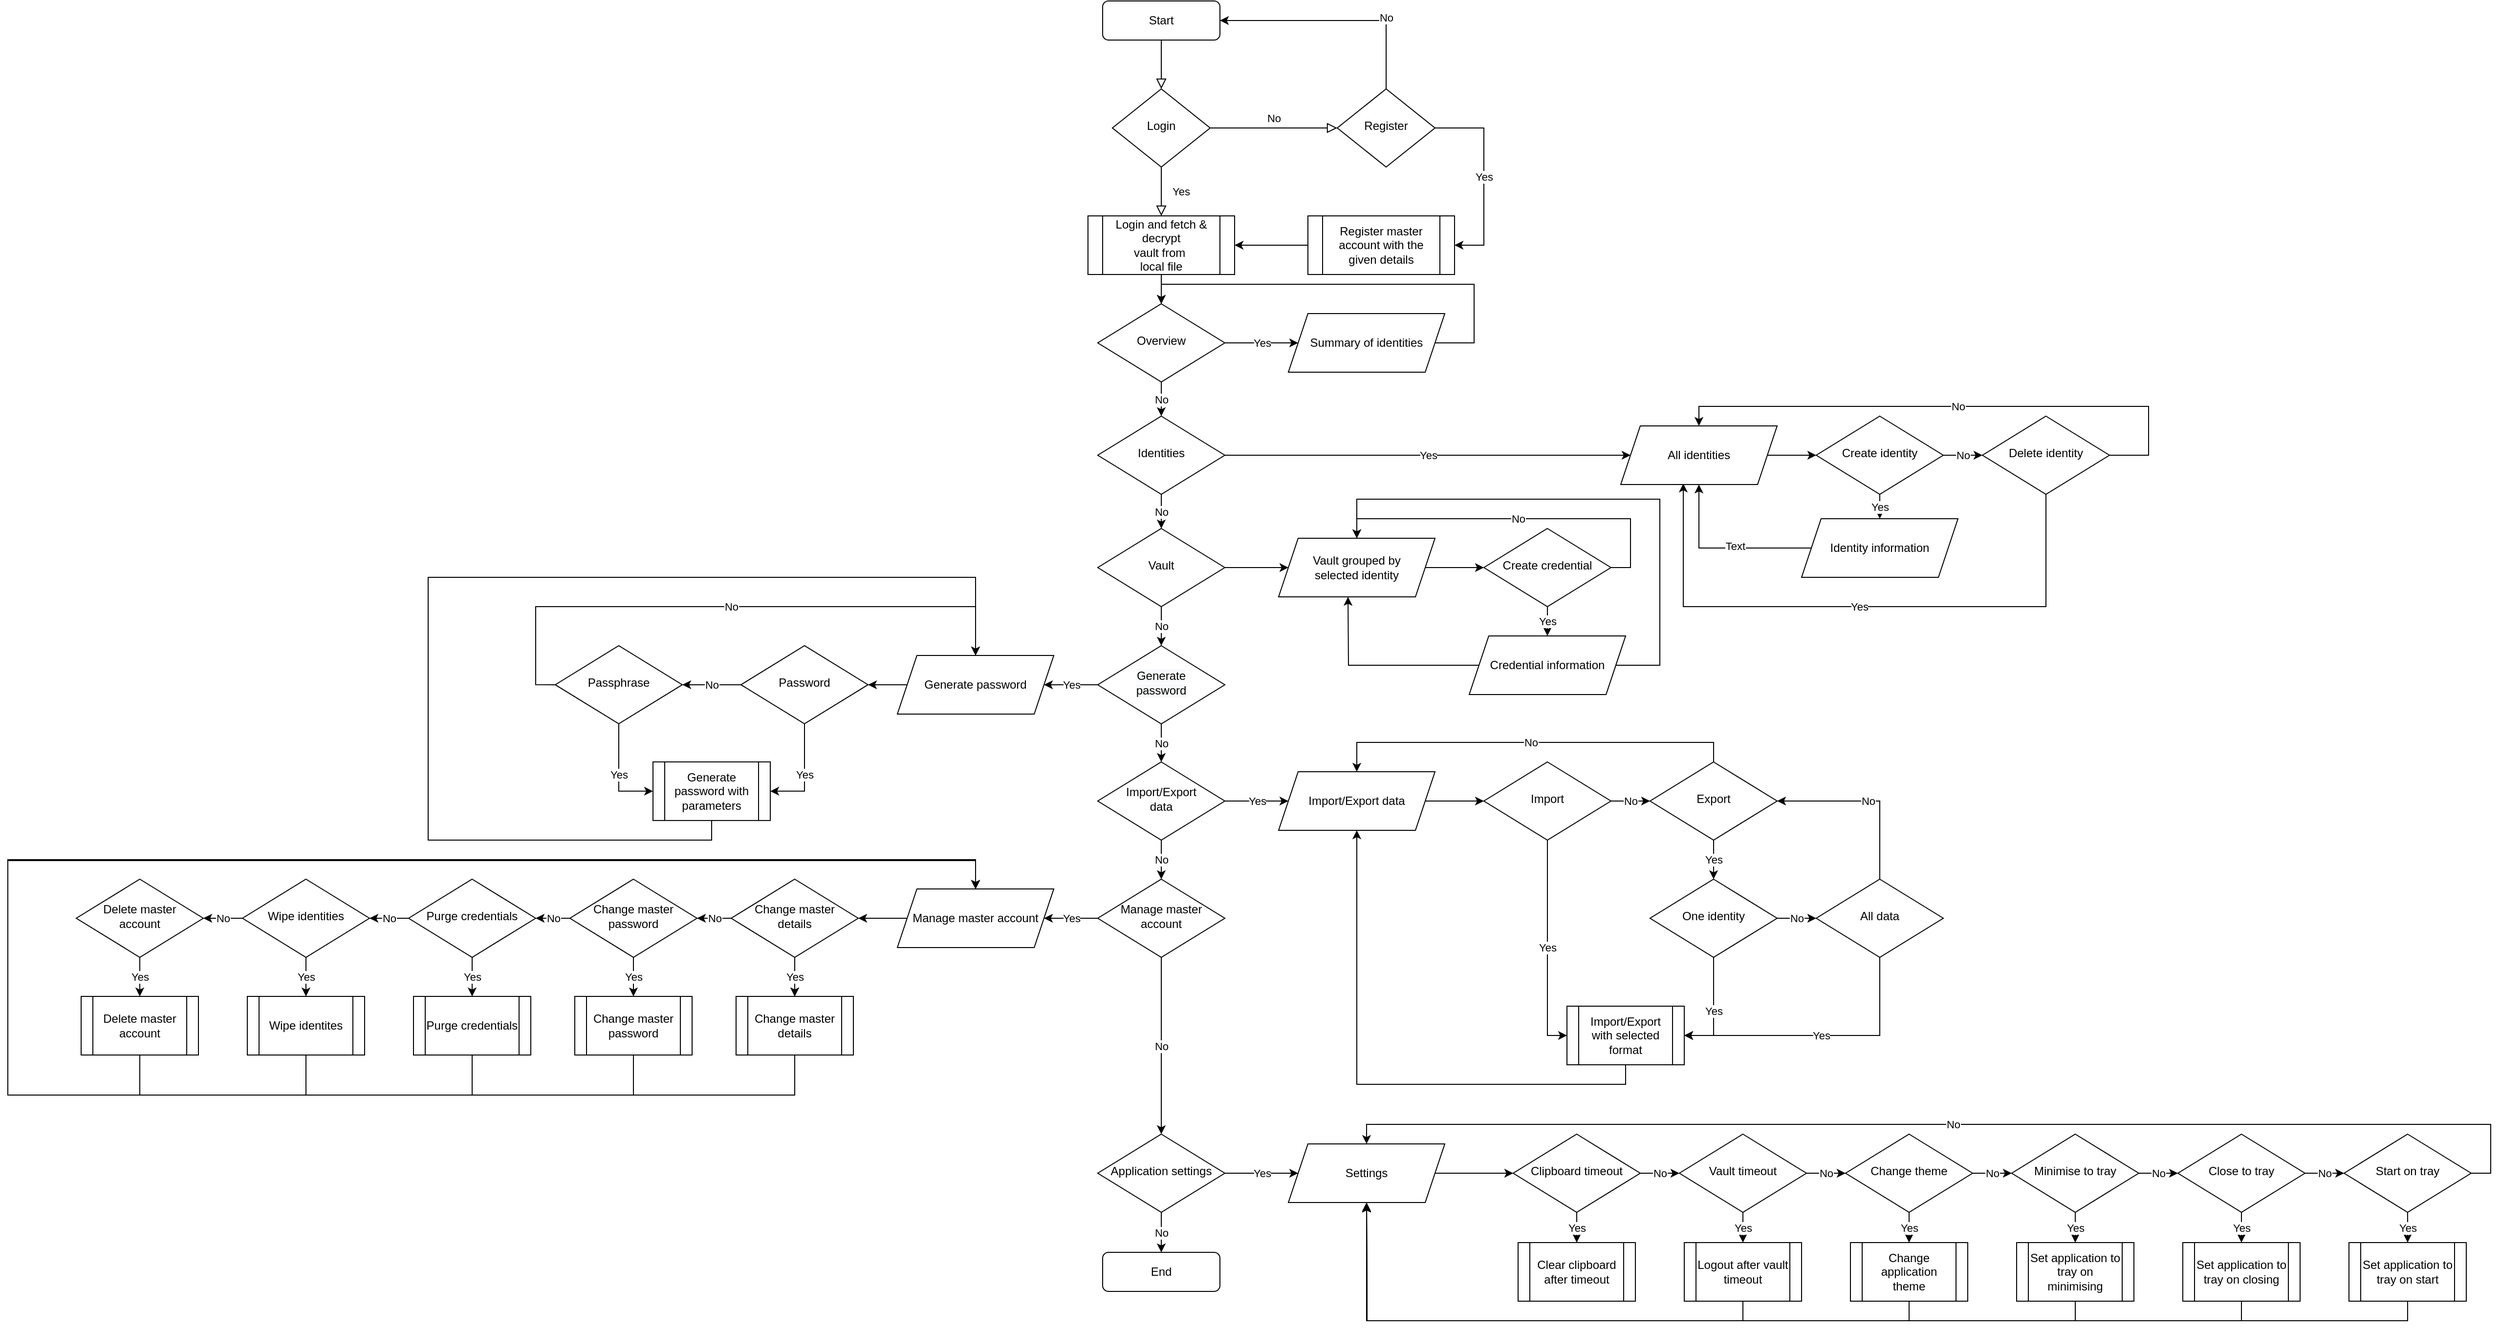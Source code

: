 <mxfile version="13.9.9" type="device"><diagram id="C5RBs43oDa-KdzZeNtuy" name="Page-1"><mxGraphModel dx="3076" dy="822" grid="1" gridSize="10" guides="1" tooltips="1" connect="1" arrows="1" fold="1" page="1" pageScale="1" pageWidth="827" pageHeight="1169" math="0" shadow="0"><root><mxCell id="WIyWlLk6GJQsqaUBKTNV-0"/><mxCell id="WIyWlLk6GJQsqaUBKTNV-1" parent="WIyWlLk6GJQsqaUBKTNV-0"/><mxCell id="WIyWlLk6GJQsqaUBKTNV-2" value="" style="rounded=0;html=1;jettySize=auto;orthogonalLoop=1;fontSize=11;endArrow=block;endFill=0;endSize=8;strokeWidth=1;shadow=0;labelBackgroundColor=none;edgeStyle=orthogonalEdgeStyle;" parent="WIyWlLk6GJQsqaUBKTNV-1" source="WIyWlLk6GJQsqaUBKTNV-3" target="WIyWlLk6GJQsqaUBKTNV-6" edge="1"><mxGeometry relative="1" as="geometry"/></mxCell><mxCell id="WIyWlLk6GJQsqaUBKTNV-3" value="Start" style="rounded=1;whiteSpace=wrap;html=1;fontSize=12;glass=0;strokeWidth=1;shadow=0;" parent="WIyWlLk6GJQsqaUBKTNV-1" vertex="1"><mxGeometry x="160" y="80" width="120" height="40" as="geometry"/></mxCell><mxCell id="WIyWlLk6GJQsqaUBKTNV-4" value="Yes" style="rounded=0;html=1;jettySize=auto;orthogonalLoop=1;fontSize=11;endArrow=block;endFill=0;endSize=8;strokeWidth=1;shadow=0;labelBackgroundColor=none;edgeStyle=orthogonalEdgeStyle;entryX=0.5;entryY=0;entryDx=0;entryDy=0;" parent="WIyWlLk6GJQsqaUBKTNV-1" source="WIyWlLk6GJQsqaUBKTNV-6" target="jID8RLMwhbI_g97eRnCj-4" edge="1"><mxGeometry y="20" relative="1" as="geometry"><mxPoint as="offset"/><mxPoint x="220" y="290" as="targetPoint"/></mxGeometry></mxCell><mxCell id="WIyWlLk6GJQsqaUBKTNV-5" value="No" style="edgeStyle=orthogonalEdgeStyle;rounded=0;html=1;jettySize=auto;orthogonalLoop=1;fontSize=11;endArrow=block;endFill=0;endSize=8;strokeWidth=1;shadow=0;labelBackgroundColor=none;entryX=0;entryY=0.5;entryDx=0;entryDy=0;" parent="WIyWlLk6GJQsqaUBKTNV-1" source="WIyWlLk6GJQsqaUBKTNV-6" target="jID8RLMwhbI_g97eRnCj-1" edge="1"><mxGeometry y="10" relative="1" as="geometry"><mxPoint as="offset"/><mxPoint x="320" y="210" as="targetPoint"/></mxGeometry></mxCell><mxCell id="WIyWlLk6GJQsqaUBKTNV-6" value="Login" style="rhombus;whiteSpace=wrap;html=1;shadow=0;fontFamily=Helvetica;fontSize=12;align=center;strokeWidth=1;spacing=6;spacingTop=-4;" parent="WIyWlLk6GJQsqaUBKTNV-1" vertex="1"><mxGeometry x="170" y="170" width="100" height="80" as="geometry"/></mxCell><mxCell id="jID8RLMwhbI_g97eRnCj-2" style="edgeStyle=orthogonalEdgeStyle;rounded=0;orthogonalLoop=1;jettySize=auto;html=1;entryX=1;entryY=0.5;entryDx=0;entryDy=0;" parent="WIyWlLk6GJQsqaUBKTNV-1" source="jID8RLMwhbI_g97eRnCj-1" target="WIyWlLk6GJQsqaUBKTNV-3" edge="1"><mxGeometry relative="1" as="geometry"><Array as="points"><mxPoint x="450" y="100"/></Array></mxGeometry></mxCell><mxCell id="jID8RLMwhbI_g97eRnCj-3" value="No" style="edgeLabel;html=1;align=center;verticalAlign=middle;resizable=0;points=[];" parent="jID8RLMwhbI_g97eRnCj-2" vertex="1" connectable="0"><mxGeometry x="-0.412" y="-3" relative="1" as="geometry"><mxPoint as="offset"/></mxGeometry></mxCell><mxCell id="jID8RLMwhbI_g97eRnCj-18" value="Yes" style="edgeStyle=orthogonalEdgeStyle;rounded=0;orthogonalLoop=1;jettySize=auto;html=1;exitX=1;exitY=0.5;exitDx=0;exitDy=0;entryX=1;entryY=0.5;entryDx=0;entryDy=0;" parent="WIyWlLk6GJQsqaUBKTNV-1" source="jID8RLMwhbI_g97eRnCj-1" target="FcKIbA3TJ2Ya_cYnZ1Hc-0" edge="1"><mxGeometry relative="1" as="geometry"><Array as="points"><mxPoint x="550" y="210"/><mxPoint x="550" y="330"/></Array><mxPoint as="offset"/></mxGeometry></mxCell><mxCell id="jID8RLMwhbI_g97eRnCj-1" value="Register" style="rhombus;whiteSpace=wrap;html=1;shadow=0;fontFamily=Helvetica;fontSize=12;align=center;strokeWidth=1;spacing=6;spacingTop=-4;" parent="WIyWlLk6GJQsqaUBKTNV-1" vertex="1"><mxGeometry x="400" y="170" width="100" height="80" as="geometry"/></mxCell><mxCell id="jID8RLMwhbI_g97eRnCj-20" style="edgeStyle=orthogonalEdgeStyle;rounded=0;orthogonalLoop=1;jettySize=auto;html=1;exitX=0.5;exitY=1;exitDx=0;exitDy=0;entryX=0.5;entryY=0;entryDx=0;entryDy=0;" parent="WIyWlLk6GJQsqaUBKTNV-1" source="jID8RLMwhbI_g97eRnCj-4" target="jID8RLMwhbI_g97eRnCj-5" edge="1"><mxGeometry relative="1" as="geometry"/></mxCell><mxCell id="jID8RLMwhbI_g97eRnCj-4" value="Login and fetch &amp;amp; decrypt &lt;br&gt;vault from&amp;nbsp;&lt;br&gt;local file" style="shape=process;whiteSpace=wrap;html=1;backgroundOutline=1;" parent="WIyWlLk6GJQsqaUBKTNV-1" vertex="1"><mxGeometry x="145" y="300" width="150" height="60" as="geometry"/></mxCell><mxCell id="jID8RLMwhbI_g97eRnCj-21" value="No" style="edgeStyle=orthogonalEdgeStyle;rounded=0;orthogonalLoop=1;jettySize=auto;html=1;exitX=0.5;exitY=1;exitDx=0;exitDy=0;entryX=0.5;entryY=0;entryDx=0;entryDy=0;" parent="WIyWlLk6GJQsqaUBKTNV-1" source="jID8RLMwhbI_g97eRnCj-5" target="jID8RLMwhbI_g97eRnCj-12" edge="1"><mxGeometry relative="1" as="geometry"/></mxCell><mxCell id="jID8RLMwhbI_g97eRnCj-29" value="Yes" style="edgeStyle=orthogonalEdgeStyle;rounded=0;orthogonalLoop=1;jettySize=auto;html=1;exitX=1;exitY=0.5;exitDx=0;exitDy=0;entryX=0;entryY=0.5;entryDx=0;entryDy=0;" parent="WIyWlLk6GJQsqaUBKTNV-1" source="jID8RLMwhbI_g97eRnCj-5" target="jID8RLMwhbI_g97eRnCj-27" edge="1"><mxGeometry relative="1" as="geometry"/></mxCell><mxCell id="jID8RLMwhbI_g97eRnCj-5" value="Overview" style="rhombus;whiteSpace=wrap;html=1;shadow=0;fontFamily=Helvetica;fontSize=12;align=center;strokeWidth=1;spacing=6;spacingTop=-4;" parent="WIyWlLk6GJQsqaUBKTNV-1" vertex="1"><mxGeometry x="155" y="390" width="130" height="80" as="geometry"/></mxCell><mxCell id="jID8RLMwhbI_g97eRnCj-22" value="No" style="edgeStyle=orthogonalEdgeStyle;rounded=0;orthogonalLoop=1;jettySize=auto;html=1;exitX=0.5;exitY=1;exitDx=0;exitDy=0;" parent="WIyWlLk6GJQsqaUBKTNV-1" source="jID8RLMwhbI_g97eRnCj-12" target="jID8RLMwhbI_g97eRnCj-13" edge="1"><mxGeometry relative="1" as="geometry"/></mxCell><mxCell id="jID8RLMwhbI_g97eRnCj-33" value="Yes" style="edgeStyle=orthogonalEdgeStyle;rounded=0;orthogonalLoop=1;jettySize=auto;html=1;exitX=1;exitY=0.5;exitDx=0;exitDy=0;entryX=0;entryY=0.5;entryDx=0;entryDy=0;" parent="WIyWlLk6GJQsqaUBKTNV-1" source="jID8RLMwhbI_g97eRnCj-12" target="jID8RLMwhbI_g97eRnCj-32" edge="1"><mxGeometry relative="1" as="geometry"/></mxCell><mxCell id="jID8RLMwhbI_g97eRnCj-12" value="Identities" style="rhombus;whiteSpace=wrap;html=1;shadow=0;fontFamily=Helvetica;fontSize=12;align=center;strokeWidth=1;spacing=6;spacingTop=-4;" parent="WIyWlLk6GJQsqaUBKTNV-1" vertex="1"><mxGeometry x="155" y="505" width="130" height="80" as="geometry"/></mxCell><mxCell id="jID8RLMwhbI_g97eRnCj-23" value="No" style="edgeStyle=orthogonalEdgeStyle;rounded=0;orthogonalLoop=1;jettySize=auto;html=1;exitX=0.5;exitY=1;exitDx=0;exitDy=0;" parent="WIyWlLk6GJQsqaUBKTNV-1" source="jID8RLMwhbI_g97eRnCj-13" target="jID8RLMwhbI_g97eRnCj-14" edge="1"><mxGeometry relative="1" as="geometry"/></mxCell><mxCell id="jID8RLMwhbI_g97eRnCj-40" style="edgeStyle=orthogonalEdgeStyle;rounded=0;orthogonalLoop=1;jettySize=auto;html=1;exitX=1;exitY=0.5;exitDx=0;exitDy=0;entryX=0;entryY=0.5;entryDx=0;entryDy=0;" parent="WIyWlLk6GJQsqaUBKTNV-1" source="jID8RLMwhbI_g97eRnCj-13" target="jID8RLMwhbI_g97eRnCj-39" edge="1"><mxGeometry relative="1" as="geometry"/></mxCell><mxCell id="jID8RLMwhbI_g97eRnCj-13" value="Vault&lt;span style=&quot;color: rgba(0 , 0 , 0 , 0) ; font-family: monospace ; font-size: 0px&quot;&gt;%3CmxGraphModel%3E%3Croot%3E%3CmxCell%20id%3D%220%22%2F%3E%3CmxCell%20id%3D%221%22%20parent%3D%220%22%2F%3E%3CmxCell%20id%3D%222%22%20value%3D%22Identities%22%20style%3D%22rhombus%3BwhiteSpace%3Dwrap%3Bhtml%3D1%3Bshadow%3D0%3BfontFamily%3DHelvetica%3BfontSize%3D12%3Balign%3Dcenter%3BstrokeWidth%3D1%3Bspacing%3D6%3BspacingTop%3D-4%3B%22%20vertex%3D%221%22%20parent%3D%221%22%3E%3CmxGeometry%20x%3D%22170%22%20y%3D%22505%22%20width%3D%22100%22%20height%3D%2280%22%20as%3D%22geometry%22%2F%3E%3C%2FmxCell%3E%3C%2Froot%3E%3C%2FmxGraphModel%3E&lt;/span&gt;" style="rhombus;whiteSpace=wrap;html=1;shadow=0;fontFamily=Helvetica;fontSize=12;align=center;strokeWidth=1;spacing=6;spacingTop=-4;" parent="WIyWlLk6GJQsqaUBKTNV-1" vertex="1"><mxGeometry x="155" y="620" width="130" height="80" as="geometry"/></mxCell><mxCell id="jID8RLMwhbI_g97eRnCj-24" value="No" style="edgeStyle=orthogonalEdgeStyle;rounded=0;orthogonalLoop=1;jettySize=auto;html=1;exitX=0.5;exitY=1;exitDx=0;exitDy=0;" parent="WIyWlLk6GJQsqaUBKTNV-1" source="jID8RLMwhbI_g97eRnCj-14" target="jID8RLMwhbI_g97eRnCj-15" edge="1"><mxGeometry relative="1" as="geometry"/></mxCell><mxCell id="jID8RLMwhbI_g97eRnCj-81" value="Yes" style="edgeStyle=orthogonalEdgeStyle;rounded=0;orthogonalLoop=1;jettySize=auto;html=1;exitX=0;exitY=0.5;exitDx=0;exitDy=0;entryX=1;entryY=0.5;entryDx=0;entryDy=0;" parent="WIyWlLk6GJQsqaUBKTNV-1" source="jID8RLMwhbI_g97eRnCj-14" target="jID8RLMwhbI_g97eRnCj-176" edge="1"><mxGeometry relative="1" as="geometry"><Array as="points"><mxPoint x="155" y="780"/><mxPoint x="155" y="780"/></Array></mxGeometry></mxCell><mxCell id="jID8RLMwhbI_g97eRnCj-14" value="&#10;&#10;&lt;span style=&quot;color: rgb(0, 0, 0); font-family: helvetica; font-size: 12px; font-style: normal; font-weight: 400; letter-spacing: normal; text-align: center; text-indent: 0px; text-transform: none; word-spacing: 0px; background-color: rgb(248, 249, 250); display: inline; float: none;&quot;&gt;Generate&lt;/span&gt;&lt;br style=&quot;color: rgb(0, 0, 0); font-family: helvetica; font-size: 12px; font-style: normal; font-weight: 400; letter-spacing: normal; text-align: center; text-indent: 0px; text-transform: none; word-spacing: 0px; background-color: rgb(248, 249, 250);&quot;&gt;&lt;span style=&quot;color: rgb(0, 0, 0); font-family: helvetica; font-size: 12px; font-style: normal; font-weight: 400; letter-spacing: normal; text-align: center; text-indent: 0px; text-transform: none; word-spacing: 0px; background-color: rgb(248, 249, 250); display: inline; float: none;&quot;&gt;password&lt;/span&gt;&#10;&#10;" style="rhombus;whiteSpace=wrap;html=1;shadow=0;fontFamily=Helvetica;fontSize=12;align=center;strokeWidth=1;spacing=6;spacingTop=-4;" parent="WIyWlLk6GJQsqaUBKTNV-1" vertex="1"><mxGeometry x="155" y="740" width="130" height="80" as="geometry"/></mxCell><mxCell id="jID8RLMwhbI_g97eRnCj-25" value="No" style="edgeStyle=orthogonalEdgeStyle;rounded=0;orthogonalLoop=1;jettySize=auto;html=1;exitX=0.5;exitY=1;exitDx=0;exitDy=0;entryX=0.5;entryY=0;entryDx=0;entryDy=0;" parent="WIyWlLk6GJQsqaUBKTNV-1" source="jID8RLMwhbI_g97eRnCj-15" target="jID8RLMwhbI_g97eRnCj-16" edge="1"><mxGeometry relative="1" as="geometry"/></mxCell><mxCell id="jID8RLMwhbI_g97eRnCj-179" value="Yes" style="edgeStyle=orthogonalEdgeStyle;rounded=0;orthogonalLoop=1;jettySize=auto;html=1;exitX=1;exitY=0.5;exitDx=0;exitDy=0;entryX=0;entryY=0.5;entryDx=0;entryDy=0;" parent="WIyWlLk6GJQsqaUBKTNV-1" source="jID8RLMwhbI_g97eRnCj-15" target="jID8RLMwhbI_g97eRnCj-178" edge="1"><mxGeometry relative="1" as="geometry"/></mxCell><mxCell id="jID8RLMwhbI_g97eRnCj-15" value="Import/Export&lt;br&gt;data" style="rhombus;whiteSpace=wrap;html=1;shadow=0;fontFamily=Helvetica;fontSize=12;align=center;strokeWidth=1;spacing=6;spacingTop=-4;" parent="WIyWlLk6GJQsqaUBKTNV-1" vertex="1"><mxGeometry x="155" y="859" width="130" height="80" as="geometry"/></mxCell><mxCell id="jID8RLMwhbI_g97eRnCj-26" value="No" style="edgeStyle=orthogonalEdgeStyle;rounded=0;orthogonalLoop=1;jettySize=auto;html=1;exitX=0.5;exitY=1;exitDx=0;exitDy=0;entryX=0.5;entryY=0;entryDx=0;entryDy=0;" parent="WIyWlLk6GJQsqaUBKTNV-1" source="jID8RLMwhbI_g97eRnCj-16" target="jID8RLMwhbI_g97eRnCj-17" edge="1"><mxGeometry relative="1" as="geometry"/></mxCell><mxCell id="jID8RLMwhbI_g97eRnCj-91" value="Yes" style="edgeStyle=orthogonalEdgeStyle;rounded=0;orthogonalLoop=1;jettySize=auto;html=1;exitX=0;exitY=0.5;exitDx=0;exitDy=0;entryX=1;entryY=0.5;entryDx=0;entryDy=0;" parent="WIyWlLk6GJQsqaUBKTNV-1" source="jID8RLMwhbI_g97eRnCj-16" target="jID8RLMwhbI_g97eRnCj-182" edge="1"><mxGeometry relative="1" as="geometry"/></mxCell><mxCell id="jID8RLMwhbI_g97eRnCj-16" value="Manage master account" style="rhombus;whiteSpace=wrap;html=1;shadow=0;fontFamily=Helvetica;fontSize=12;align=center;strokeWidth=1;spacing=6;spacingTop=-4;" parent="WIyWlLk6GJQsqaUBKTNV-1" vertex="1"><mxGeometry x="155" y="979" width="130" height="80" as="geometry"/></mxCell><mxCell id="jID8RLMwhbI_g97eRnCj-50" value="No" style="edgeStyle=orthogonalEdgeStyle;rounded=0;orthogonalLoop=1;jettySize=auto;html=1;exitX=0.5;exitY=1;exitDx=0;exitDy=0;entryX=0.5;entryY=0;entryDx=0;entryDy=0;" parent="WIyWlLk6GJQsqaUBKTNV-1" source="jID8RLMwhbI_g97eRnCj-17" target="jID8RLMwhbI_g97eRnCj-49" edge="1"><mxGeometry relative="1" as="geometry"/></mxCell><mxCell id="jID8RLMwhbI_g97eRnCj-167" value="Yes" style="edgeStyle=orthogonalEdgeStyle;rounded=0;orthogonalLoop=1;jettySize=auto;html=1;exitX=1;exitY=0.5;exitDx=0;exitDy=0;entryX=0;entryY=0.5;entryDx=0;entryDy=0;" parent="WIyWlLk6GJQsqaUBKTNV-1" source="jID8RLMwhbI_g97eRnCj-17" target="jID8RLMwhbI_g97eRnCj-166" edge="1"><mxGeometry relative="1" as="geometry"><mxPoint x="360.0" y="1331" as="targetPoint"/></mxGeometry></mxCell><mxCell id="jID8RLMwhbI_g97eRnCj-17" value="Application settings" style="rhombus;whiteSpace=wrap;html=1;shadow=0;fontFamily=Helvetica;fontSize=12;align=center;strokeWidth=1;spacing=6;spacingTop=-4;" parent="WIyWlLk6GJQsqaUBKTNV-1" vertex="1"><mxGeometry x="155" y="1240" width="130" height="80" as="geometry"/></mxCell><mxCell id="jID8RLMwhbI_g97eRnCj-75" style="edgeStyle=orthogonalEdgeStyle;rounded=0;orthogonalLoop=1;jettySize=auto;html=1;exitX=1;exitY=0.5;exitDx=0;exitDy=0;entryX=0.5;entryY=0;entryDx=0;entryDy=0;" parent="WIyWlLk6GJQsqaUBKTNV-1" source="jID8RLMwhbI_g97eRnCj-27" target="jID8RLMwhbI_g97eRnCj-5" edge="1"><mxGeometry relative="1" as="geometry"><Array as="points"><mxPoint x="540" y="430"/><mxPoint x="540" y="370"/><mxPoint x="220" y="370"/></Array></mxGeometry></mxCell><mxCell id="jID8RLMwhbI_g97eRnCj-27" value="Summary of identities" style="shape=parallelogram;perimeter=parallelogramPerimeter;whiteSpace=wrap;html=1;fixedSize=1;" parent="WIyWlLk6GJQsqaUBKTNV-1" vertex="1"><mxGeometry x="350" y="400" width="160" height="60" as="geometry"/></mxCell><mxCell id="jID8RLMwhbI_g97eRnCj-35" value="No" style="edgeStyle=orthogonalEdgeStyle;rounded=0;orthogonalLoop=1;jettySize=auto;html=1;exitX=1;exitY=0.5;exitDx=0;exitDy=0;entryX=0;entryY=0.5;entryDx=0;entryDy=0;" parent="WIyWlLk6GJQsqaUBKTNV-1" source="jID8RLMwhbI_g97eRnCj-30" target="jID8RLMwhbI_g97eRnCj-31" edge="1"><mxGeometry relative="1" as="geometry"/></mxCell><mxCell id="jID8RLMwhbI_g97eRnCj-38" value="Yes" style="edgeStyle=orthogonalEdgeStyle;rounded=0;orthogonalLoop=1;jettySize=auto;html=1;entryX=0.5;entryY=0;entryDx=0;entryDy=0;exitX=0.5;exitY=1;exitDx=0;exitDy=0;" parent="WIyWlLk6GJQsqaUBKTNV-1" source="jID8RLMwhbI_g97eRnCj-30" target="jID8RLMwhbI_g97eRnCj-45" edge="1"><mxGeometry relative="1" as="geometry"/></mxCell><mxCell id="jID8RLMwhbI_g97eRnCj-30" value="Create identity" style="rhombus;whiteSpace=wrap;html=1;shadow=0;fontFamily=Helvetica;fontSize=12;align=center;strokeWidth=1;spacing=6;spacingTop=-4;" parent="WIyWlLk6GJQsqaUBKTNV-1" vertex="1"><mxGeometry x="890" y="505" width="130" height="80" as="geometry"/></mxCell><mxCell id="jID8RLMwhbI_g97eRnCj-36" value="No" style="edgeStyle=orthogonalEdgeStyle;rounded=0;orthogonalLoop=1;jettySize=auto;html=1;entryX=0.5;entryY=0;entryDx=0;entryDy=0;" parent="WIyWlLk6GJQsqaUBKTNV-1" source="jID8RLMwhbI_g97eRnCj-31" target="jID8RLMwhbI_g97eRnCj-32" edge="1"><mxGeometry relative="1" as="geometry"><Array as="points"><mxPoint x="1230" y="545"/><mxPoint x="1230" y="495"/><mxPoint x="770" y="495"/></Array></mxGeometry></mxCell><mxCell id="jID8RLMwhbI_g97eRnCj-37" value="Yes" style="edgeStyle=orthogonalEdgeStyle;rounded=0;orthogonalLoop=1;jettySize=auto;html=1;exitX=0.5;exitY=1;exitDx=0;exitDy=0;entryX=0.4;entryY=0.983;entryDx=0;entryDy=0;entryPerimeter=0;" parent="WIyWlLk6GJQsqaUBKTNV-1" source="jID8RLMwhbI_g97eRnCj-31" target="jID8RLMwhbI_g97eRnCj-32" edge="1"><mxGeometry relative="1" as="geometry"><Array as="points"><mxPoint x="1125" y="700"/><mxPoint x="754" y="700"/></Array></mxGeometry></mxCell><mxCell id="jID8RLMwhbI_g97eRnCj-31" value="Delete identity" style="rhombus;whiteSpace=wrap;html=1;shadow=0;fontFamily=Helvetica;fontSize=12;align=center;strokeWidth=1;spacing=6;spacingTop=-4;" parent="WIyWlLk6GJQsqaUBKTNV-1" vertex="1"><mxGeometry x="1060" y="505" width="130" height="80" as="geometry"/></mxCell><mxCell id="jID8RLMwhbI_g97eRnCj-34" style="edgeStyle=orthogonalEdgeStyle;rounded=0;orthogonalLoop=1;jettySize=auto;html=1;exitX=1;exitY=0.5;exitDx=0;exitDy=0;entryX=0;entryY=0.5;entryDx=0;entryDy=0;" parent="WIyWlLk6GJQsqaUBKTNV-1" source="jID8RLMwhbI_g97eRnCj-32" target="jID8RLMwhbI_g97eRnCj-30" edge="1"><mxGeometry relative="1" as="geometry"/></mxCell><mxCell id="jID8RLMwhbI_g97eRnCj-32" value="All identities" style="shape=parallelogram;perimeter=parallelogramPerimeter;whiteSpace=wrap;html=1;fixedSize=1;" parent="WIyWlLk6GJQsqaUBKTNV-1" vertex="1"><mxGeometry x="690" y="515" width="160" height="60" as="geometry"/></mxCell><mxCell id="jID8RLMwhbI_g97eRnCj-42" style="edgeStyle=orthogonalEdgeStyle;rounded=0;orthogonalLoop=1;jettySize=auto;html=1;exitX=1;exitY=0.5;exitDx=0;exitDy=0;" parent="WIyWlLk6GJQsqaUBKTNV-1" source="jID8RLMwhbI_g97eRnCj-39" target="jID8RLMwhbI_g97eRnCj-41" edge="1"><mxGeometry relative="1" as="geometry"/></mxCell><mxCell id="jID8RLMwhbI_g97eRnCj-39" value="Vault grouped by &lt;br&gt;selected identity" style="shape=parallelogram;perimeter=parallelogramPerimeter;whiteSpace=wrap;html=1;fixedSize=1;" parent="WIyWlLk6GJQsqaUBKTNV-1" vertex="1"><mxGeometry x="340" y="630" width="160" height="60" as="geometry"/></mxCell><mxCell id="jID8RLMwhbI_g97eRnCj-43" value="No" style="edgeStyle=orthogonalEdgeStyle;rounded=0;orthogonalLoop=1;jettySize=auto;html=1;exitX=1;exitY=0.5;exitDx=0;exitDy=0;entryX=0.5;entryY=0;entryDx=0;entryDy=0;" parent="WIyWlLk6GJQsqaUBKTNV-1" source="jID8RLMwhbI_g97eRnCj-41" target="jID8RLMwhbI_g97eRnCj-39" edge="1"><mxGeometry relative="1" as="geometry"><Array as="points"><mxPoint x="700" y="660"/><mxPoint x="700" y="610"/><mxPoint x="420" y="610"/></Array></mxGeometry></mxCell><mxCell id="jID8RLMwhbI_g97eRnCj-44" value="Yes" style="edgeStyle=orthogonalEdgeStyle;rounded=0;orthogonalLoop=1;jettySize=auto;html=1;exitX=0.5;exitY=1;exitDx=0;exitDy=0;entryX=0.5;entryY=0;entryDx=0;entryDy=0;" parent="WIyWlLk6GJQsqaUBKTNV-1" source="jID8RLMwhbI_g97eRnCj-41" target="jID8RLMwhbI_g97eRnCj-47" edge="1"><mxGeometry relative="1" as="geometry"/></mxCell><mxCell id="jID8RLMwhbI_g97eRnCj-41" value="Create credential" style="rhombus;whiteSpace=wrap;html=1;shadow=0;fontFamily=Helvetica;fontSize=12;align=center;strokeWidth=1;spacing=6;spacingTop=-4;" parent="WIyWlLk6GJQsqaUBKTNV-1" vertex="1"><mxGeometry x="550" y="620" width="130" height="80" as="geometry"/></mxCell><mxCell id="jID8RLMwhbI_g97eRnCj-46" style="edgeStyle=orthogonalEdgeStyle;rounded=0;orthogonalLoop=1;jettySize=auto;html=1;exitX=0;exitY=0.5;exitDx=0;exitDy=0;entryX=0.5;entryY=1;entryDx=0;entryDy=0;" parent="WIyWlLk6GJQsqaUBKTNV-1" source="jID8RLMwhbI_g97eRnCj-45" target="jID8RLMwhbI_g97eRnCj-32" edge="1"><mxGeometry relative="1" as="geometry"/></mxCell><mxCell id="jID8RLMwhbI_g97eRnCj-119" value="Text" style="edgeLabel;html=1;align=center;verticalAlign=middle;resizable=0;points=[];" parent="jID8RLMwhbI_g97eRnCj-46" vertex="1" connectable="0"><mxGeometry x="-0.134" y="-2" relative="1" as="geometry"><mxPoint as="offset"/></mxGeometry></mxCell><mxCell id="jID8RLMwhbI_g97eRnCj-45" value="Identity information" style="shape=parallelogram;perimeter=parallelogramPerimeter;whiteSpace=wrap;html=1;fixedSize=1;" parent="WIyWlLk6GJQsqaUBKTNV-1" vertex="1"><mxGeometry x="875" y="610" width="160" height="60" as="geometry"/></mxCell><mxCell id="jID8RLMwhbI_g97eRnCj-48" style="edgeStyle=orthogonalEdgeStyle;rounded=0;orthogonalLoop=1;jettySize=auto;html=1;exitX=0;exitY=0.5;exitDx=0;exitDy=0;" parent="WIyWlLk6GJQsqaUBKTNV-1" source="jID8RLMwhbI_g97eRnCj-47" edge="1"><mxGeometry relative="1" as="geometry"><mxPoint x="411" y="690" as="targetPoint"/></mxGeometry></mxCell><mxCell id="jID8RLMwhbI_g97eRnCj-77" style="edgeStyle=orthogonalEdgeStyle;rounded=0;orthogonalLoop=1;jettySize=auto;html=1;exitX=1;exitY=0.5;exitDx=0;exitDy=0;entryX=0.5;entryY=0;entryDx=0;entryDy=0;" parent="WIyWlLk6GJQsqaUBKTNV-1" source="jID8RLMwhbI_g97eRnCj-47" target="jID8RLMwhbI_g97eRnCj-39" edge="1"><mxGeometry relative="1" as="geometry"><Array as="points"><mxPoint x="730" y="760"/><mxPoint x="730" y="590"/><mxPoint x="420" y="590"/></Array></mxGeometry></mxCell><mxCell id="jID8RLMwhbI_g97eRnCj-47" value="Credential information" style="shape=parallelogram;perimeter=parallelogramPerimeter;whiteSpace=wrap;html=1;fixedSize=1;" parent="WIyWlLk6GJQsqaUBKTNV-1" vertex="1"><mxGeometry x="535" y="730" width="160" height="60" as="geometry"/></mxCell><mxCell id="jID8RLMwhbI_g97eRnCj-49" value="End" style="rounded=1;whiteSpace=wrap;html=1;fontSize=12;glass=0;strokeWidth=1;shadow=0;" parent="WIyWlLk6GJQsqaUBKTNV-1" vertex="1"><mxGeometry x="160" y="1361" width="120" height="40" as="geometry"/></mxCell><mxCell id="jID8RLMwhbI_g97eRnCj-54" value="No" style="edgeStyle=orthogonalEdgeStyle;rounded=0;orthogonalLoop=1;jettySize=auto;html=1;exitX=1;exitY=0.5;exitDx=0;exitDy=0;entryX=0;entryY=0.5;entryDx=0;entryDy=0;" parent="WIyWlLk6GJQsqaUBKTNV-1" source="jID8RLMwhbI_g97eRnCj-51" target="jID8RLMwhbI_g97eRnCj-52" edge="1"><mxGeometry relative="1" as="geometry"/></mxCell><mxCell id="jID8RLMwhbI_g97eRnCj-55" value="Yes" style="edgeStyle=orthogonalEdgeStyle;rounded=0;orthogonalLoop=1;jettySize=auto;html=1;exitX=0.5;exitY=1;exitDx=0;exitDy=0;entryX=0;entryY=0.5;entryDx=0;entryDy=0;" parent="WIyWlLk6GJQsqaUBKTNV-1" source="jID8RLMwhbI_g97eRnCj-51" target="jID8RLMwhbI_g97eRnCj-71" edge="1"><mxGeometry relative="1" as="geometry"><mxPoint x="635" y="1150" as="targetPoint"/></mxGeometry></mxCell><mxCell id="jID8RLMwhbI_g97eRnCj-51" value="Import" style="rhombus;whiteSpace=wrap;html=1;shadow=0;fontFamily=Helvetica;fontSize=12;align=center;strokeWidth=1;spacing=6;spacingTop=-4;" parent="WIyWlLk6GJQsqaUBKTNV-1" vertex="1"><mxGeometry x="550" y="859" width="130" height="80" as="geometry"/></mxCell><mxCell id="jID8RLMwhbI_g97eRnCj-56" value="No" style="edgeStyle=orthogonalEdgeStyle;rounded=0;orthogonalLoop=1;jettySize=auto;html=1;exitX=0.5;exitY=0;exitDx=0;exitDy=0;entryX=0.5;entryY=0;entryDx=0;entryDy=0;" parent="WIyWlLk6GJQsqaUBKTNV-1" source="jID8RLMwhbI_g97eRnCj-52" target="jID8RLMwhbI_g97eRnCj-178" edge="1"><mxGeometry relative="1" as="geometry"/></mxCell><mxCell id="jID8RLMwhbI_g97eRnCj-65" value="Yes" style="edgeStyle=orthogonalEdgeStyle;rounded=0;orthogonalLoop=1;jettySize=auto;html=1;exitX=0.5;exitY=1;exitDx=0;exitDy=0;entryX=0.5;entryY=0;entryDx=0;entryDy=0;" parent="WIyWlLk6GJQsqaUBKTNV-1" source="jID8RLMwhbI_g97eRnCj-52" target="jID8RLMwhbI_g97eRnCj-63" edge="1"><mxGeometry relative="1" as="geometry"/></mxCell><mxCell id="jID8RLMwhbI_g97eRnCj-52" value="Export" style="rhombus;whiteSpace=wrap;html=1;shadow=0;fontFamily=Helvetica;fontSize=12;align=center;strokeWidth=1;spacing=6;spacingTop=-4;" parent="WIyWlLk6GJQsqaUBKTNV-1" vertex="1"><mxGeometry x="720" y="859" width="130" height="80" as="geometry"/></mxCell><mxCell id="jID8RLMwhbI_g97eRnCj-66" value="Yes" style="edgeStyle=orthogonalEdgeStyle;rounded=0;orthogonalLoop=1;jettySize=auto;html=1;exitX=0.5;exitY=1;exitDx=0;exitDy=0;entryX=1;entryY=0.5;entryDx=0;entryDy=0;" parent="WIyWlLk6GJQsqaUBKTNV-1" source="jID8RLMwhbI_g97eRnCj-63" target="jID8RLMwhbI_g97eRnCj-71" edge="1"><mxGeometry relative="1" as="geometry"/></mxCell><mxCell id="jID8RLMwhbI_g97eRnCj-68" value="No" style="edgeStyle=orthogonalEdgeStyle;rounded=0;orthogonalLoop=1;jettySize=auto;html=1;" parent="WIyWlLk6GJQsqaUBKTNV-1" source="jID8RLMwhbI_g97eRnCj-63" target="jID8RLMwhbI_g97eRnCj-67" edge="1"><mxGeometry relative="1" as="geometry"/></mxCell><mxCell id="jID8RLMwhbI_g97eRnCj-63" value="One identity" style="rhombus;whiteSpace=wrap;html=1;shadow=0;fontFamily=Helvetica;fontSize=12;align=center;strokeWidth=1;spacing=6;spacingTop=-4;" parent="WIyWlLk6GJQsqaUBKTNV-1" vertex="1"><mxGeometry x="720" y="979" width="130" height="80" as="geometry"/></mxCell><mxCell id="jID8RLMwhbI_g97eRnCj-69" value="Yes" style="edgeStyle=orthogonalEdgeStyle;rounded=0;orthogonalLoop=1;jettySize=auto;html=1;entryX=1;entryY=0.5;entryDx=0;entryDy=0;exitX=0.5;exitY=1;exitDx=0;exitDy=0;" parent="WIyWlLk6GJQsqaUBKTNV-1" source="jID8RLMwhbI_g97eRnCj-67" target="jID8RLMwhbI_g97eRnCj-71" edge="1"><mxGeometry relative="1" as="geometry"/></mxCell><mxCell id="jID8RLMwhbI_g97eRnCj-70" value="No" style="edgeStyle=orthogonalEdgeStyle;rounded=0;orthogonalLoop=1;jettySize=auto;html=1;exitX=0.5;exitY=0;exitDx=0;exitDy=0;entryX=1;entryY=0.5;entryDx=0;entryDy=0;" parent="WIyWlLk6GJQsqaUBKTNV-1" source="jID8RLMwhbI_g97eRnCj-67" target="jID8RLMwhbI_g97eRnCj-52" edge="1"><mxGeometry relative="1" as="geometry"/></mxCell><mxCell id="jID8RLMwhbI_g97eRnCj-67" value="All data" style="rhombus;whiteSpace=wrap;html=1;shadow=0;fontFamily=Helvetica;fontSize=12;align=center;strokeWidth=1;spacing=6;spacingTop=-4;" parent="WIyWlLk6GJQsqaUBKTNV-1" vertex="1"><mxGeometry x="890" y="979" width="130" height="80" as="geometry"/></mxCell><mxCell id="jID8RLMwhbI_g97eRnCj-181" style="edgeStyle=orthogonalEdgeStyle;rounded=0;orthogonalLoop=1;jettySize=auto;html=1;exitX=0.5;exitY=1;exitDx=0;exitDy=0;entryX=0.5;entryY=1;entryDx=0;entryDy=0;" parent="WIyWlLk6GJQsqaUBKTNV-1" source="jID8RLMwhbI_g97eRnCj-71" target="jID8RLMwhbI_g97eRnCj-178" edge="1"><mxGeometry relative="1" as="geometry"/></mxCell><mxCell id="jID8RLMwhbI_g97eRnCj-71" value="Import/Export&lt;br&gt;with selected format" style="shape=process;whiteSpace=wrap;html=1;backgroundOutline=1;" parent="WIyWlLk6GJQsqaUBKTNV-1" vertex="1"><mxGeometry x="635" y="1109" width="120" height="60" as="geometry"/></mxCell><mxCell id="jID8RLMwhbI_g97eRnCj-82" value="No" style="edgeStyle=orthogonalEdgeStyle;rounded=0;orthogonalLoop=1;jettySize=auto;html=1;exitX=0;exitY=0.5;exitDx=0;exitDy=0;" parent="WIyWlLk6GJQsqaUBKTNV-1" source="jID8RLMwhbI_g97eRnCj-79" target="jID8RLMwhbI_g97eRnCj-80" edge="1"><mxGeometry relative="1" as="geometry"/></mxCell><mxCell id="jID8RLMwhbI_g97eRnCj-85" value="Yes" style="edgeStyle=orthogonalEdgeStyle;rounded=0;orthogonalLoop=1;jettySize=auto;html=1;exitX=0.5;exitY=1;exitDx=0;exitDy=0;entryX=1;entryY=0.5;entryDx=0;entryDy=0;" parent="WIyWlLk6GJQsqaUBKTNV-1" source="jID8RLMwhbI_g97eRnCj-79" target="jID8RLMwhbI_g97eRnCj-84" edge="1"><mxGeometry relative="1" as="geometry"/></mxCell><mxCell id="jID8RLMwhbI_g97eRnCj-79" value="Password" style="rhombus;whiteSpace=wrap;html=1;shadow=0;fontFamily=Helvetica;fontSize=12;align=center;strokeWidth=1;spacing=6;spacingTop=-4;" parent="WIyWlLk6GJQsqaUBKTNV-1" vertex="1"><mxGeometry x="-210" y="739.94" width="130" height="80" as="geometry"/></mxCell><mxCell id="jID8RLMwhbI_g97eRnCj-83" value="No" style="edgeStyle=orthogonalEdgeStyle;rounded=0;orthogonalLoop=1;jettySize=auto;html=1;exitX=0;exitY=0.5;exitDx=0;exitDy=0;entryX=0.5;entryY=0;entryDx=0;entryDy=0;" parent="WIyWlLk6GJQsqaUBKTNV-1" source="jID8RLMwhbI_g97eRnCj-80" target="jID8RLMwhbI_g97eRnCj-176" edge="1"><mxGeometry relative="1" as="geometry"><Array as="points"><mxPoint x="-420" y="780"/><mxPoint x="-420" y="700"/><mxPoint x="30" y="700"/></Array></mxGeometry></mxCell><mxCell id="jID8RLMwhbI_g97eRnCj-86" value="Yes" style="edgeStyle=orthogonalEdgeStyle;rounded=0;orthogonalLoop=1;jettySize=auto;html=1;exitX=0.5;exitY=1;exitDx=0;exitDy=0;entryX=0;entryY=0.5;entryDx=0;entryDy=0;" parent="WIyWlLk6GJQsqaUBKTNV-1" source="jID8RLMwhbI_g97eRnCj-80" target="jID8RLMwhbI_g97eRnCj-84" edge="1"><mxGeometry relative="1" as="geometry"/></mxCell><mxCell id="jID8RLMwhbI_g97eRnCj-80" value="Passphrase" style="rhombus;whiteSpace=wrap;html=1;shadow=0;fontFamily=Helvetica;fontSize=12;align=center;strokeWidth=1;spacing=6;spacingTop=-4;" parent="WIyWlLk6GJQsqaUBKTNV-1" vertex="1"><mxGeometry x="-400" y="739.94" width="130" height="80" as="geometry"/></mxCell><mxCell id="jID8RLMwhbI_g97eRnCj-96" style="edgeStyle=orthogonalEdgeStyle;rounded=0;orthogonalLoop=1;jettySize=auto;html=1;exitX=0.5;exitY=1;exitDx=0;exitDy=0;entryX=0.5;entryY=0;entryDx=0;entryDy=0;" parent="WIyWlLk6GJQsqaUBKTNV-1" source="jID8RLMwhbI_g97eRnCj-84" target="jID8RLMwhbI_g97eRnCj-176" edge="1"><mxGeometry relative="1" as="geometry"><Array as="points"><mxPoint x="-240" y="939"/><mxPoint x="-530" y="939"/><mxPoint x="-530" y="670"/><mxPoint x="30" y="670"/></Array></mxGeometry></mxCell><mxCell id="jID8RLMwhbI_g97eRnCj-84" value="Generate password with parameters" style="shape=process;whiteSpace=wrap;html=1;backgroundOutline=1;" parent="WIyWlLk6GJQsqaUBKTNV-1" vertex="1"><mxGeometry x="-300" y="858.94" width="120" height="60" as="geometry"/></mxCell><mxCell id="jID8RLMwhbI_g97eRnCj-90" value="No" style="edgeStyle=orthogonalEdgeStyle;rounded=0;orthogonalLoop=1;jettySize=auto;html=1;exitX=0;exitY=0.5;exitDx=0;exitDy=0;" parent="WIyWlLk6GJQsqaUBKTNV-1" source="jID8RLMwhbI_g97eRnCj-88" target="jID8RLMwhbI_g97eRnCj-89" edge="1"><mxGeometry relative="1" as="geometry"/></mxCell><mxCell id="jID8RLMwhbI_g97eRnCj-95" style="edgeStyle=orthogonalEdgeStyle;rounded=0;orthogonalLoop=1;jettySize=auto;html=1;exitX=0.5;exitY=1;exitDx=0;exitDy=0;entryX=0.5;entryY=0;entryDx=0;entryDy=0;" parent="WIyWlLk6GJQsqaUBKTNV-1" source="jID8RLMwhbI_g97eRnCj-88" target="jID8RLMwhbI_g97eRnCj-92" edge="1"><mxGeometry relative="1" as="geometry"/></mxCell><mxCell id="jID8RLMwhbI_g97eRnCj-101" value="Yes" style="edgeStyle=orthogonalEdgeStyle;rounded=0;orthogonalLoop=1;jettySize=auto;html=1;" parent="WIyWlLk6GJQsqaUBKTNV-1" source="jID8RLMwhbI_g97eRnCj-88" target="jID8RLMwhbI_g97eRnCj-92" edge="1"><mxGeometry relative="1" as="geometry"/></mxCell><mxCell id="jID8RLMwhbI_g97eRnCj-88" value="Change master details" style="rhombus;whiteSpace=wrap;html=1;shadow=0;fontFamily=Helvetica;fontSize=12;align=center;strokeWidth=1;spacing=6;spacingTop=-4;" parent="WIyWlLk6GJQsqaUBKTNV-1" vertex="1"><mxGeometry x="-220" y="979" width="130" height="80" as="geometry"/></mxCell><mxCell id="jID8RLMwhbI_g97eRnCj-94" value="Yes" style="edgeStyle=orthogonalEdgeStyle;rounded=0;orthogonalLoop=1;jettySize=auto;html=1;exitX=0.5;exitY=1;exitDx=0;exitDy=0;entryX=0.5;entryY=0;entryDx=0;entryDy=0;" parent="WIyWlLk6GJQsqaUBKTNV-1" source="jID8RLMwhbI_g97eRnCj-89" target="jID8RLMwhbI_g97eRnCj-93" edge="1"><mxGeometry relative="1" as="geometry"/></mxCell><mxCell id="jID8RLMwhbI_g97eRnCj-108" value="No" style="edgeStyle=orthogonalEdgeStyle;rounded=0;orthogonalLoop=1;jettySize=auto;html=1;exitX=0;exitY=0.5;exitDx=0;exitDy=0;" parent="WIyWlLk6GJQsqaUBKTNV-1" source="jID8RLMwhbI_g97eRnCj-89" target="jID8RLMwhbI_g97eRnCj-102" edge="1"><mxGeometry relative="1" as="geometry"/></mxCell><mxCell id="jID8RLMwhbI_g97eRnCj-89" value="Change master password" style="rhombus;whiteSpace=wrap;html=1;shadow=0;fontFamily=Helvetica;fontSize=12;align=center;strokeWidth=1;spacing=6;spacingTop=-4;" parent="WIyWlLk6GJQsqaUBKTNV-1" vertex="1"><mxGeometry x="-385" y="979" width="130" height="80" as="geometry"/></mxCell><mxCell id="jID8RLMwhbI_g97eRnCj-98" style="edgeStyle=orthogonalEdgeStyle;rounded=0;orthogonalLoop=1;jettySize=auto;html=1;exitX=0.5;exitY=1;exitDx=0;exitDy=0;entryX=0.5;entryY=0;entryDx=0;entryDy=0;" parent="WIyWlLk6GJQsqaUBKTNV-1" source="jID8RLMwhbI_g97eRnCj-92" target="jID8RLMwhbI_g97eRnCj-182" edge="1"><mxGeometry relative="1" as="geometry"><Array as="points"><mxPoint x="-155" y="1200"/><mxPoint x="-960" y="1200"/><mxPoint x="-960" y="960"/><mxPoint x="30" y="960"/></Array></mxGeometry></mxCell><mxCell id="jID8RLMwhbI_g97eRnCj-92" value="Change master details" style="shape=process;whiteSpace=wrap;html=1;backgroundOutline=1;" parent="WIyWlLk6GJQsqaUBKTNV-1" vertex="1"><mxGeometry x="-215" y="1099" width="120" height="60" as="geometry"/></mxCell><mxCell id="jID8RLMwhbI_g97eRnCj-97" style="edgeStyle=orthogonalEdgeStyle;rounded=0;orthogonalLoop=1;jettySize=auto;html=1;exitX=0.5;exitY=1;exitDx=0;exitDy=0;entryX=0.5;entryY=0;entryDx=0;entryDy=0;" parent="WIyWlLk6GJQsqaUBKTNV-1" source="jID8RLMwhbI_g97eRnCj-93" target="jID8RLMwhbI_g97eRnCj-182" edge="1"><mxGeometry relative="1" as="geometry"><Array as="points"><mxPoint x="-320" y="1200"/><mxPoint x="-960" y="1200"/><mxPoint x="-960" y="960"/><mxPoint x="30" y="960"/></Array></mxGeometry></mxCell><mxCell id="jID8RLMwhbI_g97eRnCj-93" value="Change master password" style="shape=process;whiteSpace=wrap;html=1;backgroundOutline=1;" parent="WIyWlLk6GJQsqaUBKTNV-1" vertex="1"><mxGeometry x="-380" y="1099" width="120" height="60" as="geometry"/></mxCell><mxCell id="jID8RLMwhbI_g97eRnCj-109" value="Yes" style="edgeStyle=orthogonalEdgeStyle;rounded=0;orthogonalLoop=1;jettySize=auto;html=1;exitX=0.5;exitY=1;exitDx=0;exitDy=0;entryX=0.5;entryY=0;entryDx=0;entryDy=0;" parent="WIyWlLk6GJQsqaUBKTNV-1" source="jID8RLMwhbI_g97eRnCj-102" target="jID8RLMwhbI_g97eRnCj-103" edge="1"><mxGeometry relative="1" as="geometry"/></mxCell><mxCell id="jID8RLMwhbI_g97eRnCj-110" value="No" style="edgeStyle=orthogonalEdgeStyle;rounded=0;orthogonalLoop=1;jettySize=auto;html=1;exitX=0;exitY=0.5;exitDx=0;exitDy=0;entryX=1;entryY=0.5;entryDx=0;entryDy=0;" parent="WIyWlLk6GJQsqaUBKTNV-1" source="jID8RLMwhbI_g97eRnCj-102" target="jID8RLMwhbI_g97eRnCj-104" edge="1"><mxGeometry relative="1" as="geometry"/></mxCell><mxCell id="jID8RLMwhbI_g97eRnCj-102" value="Purge credentials" style="rhombus;whiteSpace=wrap;html=1;shadow=0;fontFamily=Helvetica;fontSize=12;align=center;strokeWidth=1;spacing=6;spacingTop=-4;" parent="WIyWlLk6GJQsqaUBKTNV-1" vertex="1"><mxGeometry x="-550" y="979" width="130" height="80" as="geometry"/></mxCell><mxCell id="jID8RLMwhbI_g97eRnCj-116" style="edgeStyle=orthogonalEdgeStyle;rounded=0;orthogonalLoop=1;jettySize=auto;html=1;exitX=0.5;exitY=1;exitDx=0;exitDy=0;entryX=0.5;entryY=0;entryDx=0;entryDy=0;" parent="WIyWlLk6GJQsqaUBKTNV-1" source="jID8RLMwhbI_g97eRnCj-103" target="jID8RLMwhbI_g97eRnCj-182" edge="1"><mxGeometry relative="1" as="geometry"><Array as="points"><mxPoint x="-485" y="1200"/><mxPoint x="-960" y="1200"/><mxPoint x="-960" y="960"/><mxPoint x="30" y="960"/></Array></mxGeometry></mxCell><mxCell id="jID8RLMwhbI_g97eRnCj-103" value="Purge credentials" style="shape=process;whiteSpace=wrap;html=1;backgroundOutline=1;" parent="WIyWlLk6GJQsqaUBKTNV-1" vertex="1"><mxGeometry x="-545" y="1099" width="120" height="60" as="geometry"/></mxCell><mxCell id="jID8RLMwhbI_g97eRnCj-111" value="Yes" style="edgeStyle=orthogonalEdgeStyle;rounded=0;orthogonalLoop=1;jettySize=auto;html=1;exitX=0.5;exitY=1;exitDx=0;exitDy=0;entryX=0.5;entryY=0;entryDx=0;entryDy=0;" parent="WIyWlLk6GJQsqaUBKTNV-1" source="jID8RLMwhbI_g97eRnCj-104" target="jID8RLMwhbI_g97eRnCj-105" edge="1"><mxGeometry relative="1" as="geometry"/></mxCell><mxCell id="jID8RLMwhbI_g97eRnCj-113" value="No" style="edgeStyle=orthogonalEdgeStyle;rounded=0;orthogonalLoop=1;jettySize=auto;html=1;exitX=0;exitY=0.5;exitDx=0;exitDy=0;entryX=1;entryY=0.5;entryDx=0;entryDy=0;" parent="WIyWlLk6GJQsqaUBKTNV-1" source="jID8RLMwhbI_g97eRnCj-104" target="jID8RLMwhbI_g97eRnCj-106" edge="1"><mxGeometry relative="1" as="geometry"/></mxCell><mxCell id="jID8RLMwhbI_g97eRnCj-104" value="Wipe identities" style="rhombus;whiteSpace=wrap;html=1;shadow=0;fontFamily=Helvetica;fontSize=12;align=center;strokeWidth=1;spacing=6;spacingTop=-4;" parent="WIyWlLk6GJQsqaUBKTNV-1" vertex="1"><mxGeometry x="-720" y="979" width="130" height="80" as="geometry"/></mxCell><mxCell id="jID8RLMwhbI_g97eRnCj-117" style="edgeStyle=orthogonalEdgeStyle;rounded=0;orthogonalLoop=1;jettySize=auto;html=1;exitX=0.5;exitY=1;exitDx=0;exitDy=0;entryX=0.5;entryY=0;entryDx=0;entryDy=0;" parent="WIyWlLk6GJQsqaUBKTNV-1" source="jID8RLMwhbI_g97eRnCj-105" target="jID8RLMwhbI_g97eRnCj-182" edge="1"><mxGeometry relative="1" as="geometry"><Array as="points"><mxPoint x="-655" y="1200"/><mxPoint x="-960" y="1200"/><mxPoint x="-960" y="959"/><mxPoint x="30" y="959"/></Array></mxGeometry></mxCell><mxCell id="jID8RLMwhbI_g97eRnCj-105" value="Wipe identites" style="shape=process;whiteSpace=wrap;html=1;backgroundOutline=1;" parent="WIyWlLk6GJQsqaUBKTNV-1" vertex="1"><mxGeometry x="-715" y="1099" width="120" height="60" as="geometry"/></mxCell><mxCell id="jID8RLMwhbI_g97eRnCj-114" value="Yes" style="edgeStyle=orthogonalEdgeStyle;rounded=0;orthogonalLoop=1;jettySize=auto;html=1;exitX=0.5;exitY=1;exitDx=0;exitDy=0;entryX=0.5;entryY=0;entryDx=0;entryDy=0;" parent="WIyWlLk6GJQsqaUBKTNV-1" source="jID8RLMwhbI_g97eRnCj-106" target="jID8RLMwhbI_g97eRnCj-107" edge="1"><mxGeometry relative="1" as="geometry"/></mxCell><mxCell id="jID8RLMwhbI_g97eRnCj-106" value="Delete master account" style="rhombus;whiteSpace=wrap;html=1;shadow=0;fontFamily=Helvetica;fontSize=12;align=center;strokeWidth=1;spacing=6;spacingTop=-4;" parent="WIyWlLk6GJQsqaUBKTNV-1" vertex="1"><mxGeometry x="-890" y="979" width="130" height="80" as="geometry"/></mxCell><mxCell id="jID8RLMwhbI_g97eRnCj-118" style="edgeStyle=orthogonalEdgeStyle;rounded=0;orthogonalLoop=1;jettySize=auto;html=1;exitX=0.5;exitY=1;exitDx=0;exitDy=0;entryX=0.5;entryY=0;entryDx=0;entryDy=0;" parent="WIyWlLk6GJQsqaUBKTNV-1" source="jID8RLMwhbI_g97eRnCj-107" target="jID8RLMwhbI_g97eRnCj-182" edge="1"><mxGeometry relative="1" as="geometry"><Array as="points"><mxPoint x="-825" y="1200"/><mxPoint x="-960" y="1200"/><mxPoint x="-960" y="959"/><mxPoint x="30" y="959"/></Array></mxGeometry></mxCell><mxCell id="jID8RLMwhbI_g97eRnCj-107" value="Delete master account" style="shape=process;whiteSpace=wrap;html=1;backgroundOutline=1;" parent="WIyWlLk6GJQsqaUBKTNV-1" vertex="1"><mxGeometry x="-885" y="1099" width="120" height="60" as="geometry"/></mxCell><mxCell id="jID8RLMwhbI_g97eRnCj-124" value="No" style="edgeStyle=orthogonalEdgeStyle;rounded=0;orthogonalLoop=1;jettySize=auto;html=1;exitX=1;exitY=0.5;exitDx=0;exitDy=0;entryX=0;entryY=0.5;entryDx=0;entryDy=0;" parent="WIyWlLk6GJQsqaUBKTNV-1" source="jID8RLMwhbI_g97eRnCj-120" target="jID8RLMwhbI_g97eRnCj-121" edge="1"><mxGeometry relative="1" as="geometry"/></mxCell><mxCell id="jID8RLMwhbI_g97eRnCj-130" value="Yes" style="edgeStyle=orthogonalEdgeStyle;rounded=0;orthogonalLoop=1;jettySize=auto;html=1;exitX=0.5;exitY=1;exitDx=0;exitDy=0;entryX=0.5;entryY=0;entryDx=0;entryDy=0;" parent="WIyWlLk6GJQsqaUBKTNV-1" source="jID8RLMwhbI_g97eRnCj-120" target="jID8RLMwhbI_g97eRnCj-126" edge="1"><mxGeometry relative="1" as="geometry"/></mxCell><mxCell id="jID8RLMwhbI_g97eRnCj-120" value="Clipboard timeout" style="rhombus;whiteSpace=wrap;html=1;shadow=0;fontFamily=Helvetica;fontSize=12;align=center;strokeWidth=1;spacing=6;spacingTop=-4;" parent="WIyWlLk6GJQsqaUBKTNV-1" vertex="1"><mxGeometry x="580" y="1240" width="130" height="80" as="geometry"/></mxCell><mxCell id="jID8RLMwhbI_g97eRnCj-128" value="Yes" style="edgeStyle=orthogonalEdgeStyle;rounded=0;orthogonalLoop=1;jettySize=auto;html=1;exitX=0.5;exitY=1;exitDx=0;exitDy=0;entryX=0.5;entryY=0;entryDx=0;entryDy=0;" parent="WIyWlLk6GJQsqaUBKTNV-1" source="jID8RLMwhbI_g97eRnCj-121" target="jID8RLMwhbI_g97eRnCj-127" edge="1"><mxGeometry relative="1" as="geometry"/></mxCell><mxCell id="jID8RLMwhbI_g97eRnCj-145" value="No" style="edgeStyle=orthogonalEdgeStyle;rounded=0;orthogonalLoop=1;jettySize=auto;html=1;exitX=1;exitY=0.5;exitDx=0;exitDy=0;entryX=0;entryY=0.5;entryDx=0;entryDy=0;" parent="WIyWlLk6GJQsqaUBKTNV-1" source="jID8RLMwhbI_g97eRnCj-121" target="jID8RLMwhbI_g97eRnCj-143" edge="1"><mxGeometry relative="1" as="geometry"/></mxCell><mxCell id="jID8RLMwhbI_g97eRnCj-121" value="Vault timeout" style="rhombus;whiteSpace=wrap;html=1;shadow=0;fontFamily=Helvetica;fontSize=12;align=center;strokeWidth=1;spacing=6;spacingTop=-4;" parent="WIyWlLk6GJQsqaUBKTNV-1" vertex="1"><mxGeometry x="750" y="1240" width="130" height="80" as="geometry"/></mxCell><mxCell id="jID8RLMwhbI_g97eRnCj-126" value="Clear clipboard after timeout" style="shape=process;whiteSpace=wrap;html=1;backgroundOutline=1;" parent="WIyWlLk6GJQsqaUBKTNV-1" vertex="1"><mxGeometry x="585" y="1351" width="120" height="60" as="geometry"/></mxCell><mxCell id="jID8RLMwhbI_g97eRnCj-169" style="edgeStyle=orthogonalEdgeStyle;rounded=0;orthogonalLoop=1;jettySize=auto;html=1;exitX=0.5;exitY=1;exitDx=0;exitDy=0;entryX=0.5;entryY=1;entryDx=0;entryDy=0;" parent="WIyWlLk6GJQsqaUBKTNV-1" source="jID8RLMwhbI_g97eRnCj-127" target="jID8RLMwhbI_g97eRnCj-166" edge="1"><mxGeometry relative="1" as="geometry"/></mxCell><mxCell id="jID8RLMwhbI_g97eRnCj-127" value="Logout after vault timeout" style="shape=process;whiteSpace=wrap;html=1;backgroundOutline=1;" parent="WIyWlLk6GJQsqaUBKTNV-1" vertex="1"><mxGeometry x="755" y="1351" width="120" height="60" as="geometry"/></mxCell><mxCell id="jID8RLMwhbI_g97eRnCj-148" value="Yes" style="edgeStyle=orthogonalEdgeStyle;rounded=0;orthogonalLoop=1;jettySize=auto;html=1;exitX=0.5;exitY=1;exitDx=0;exitDy=0;entryX=0.5;entryY=0;entryDx=0;entryDy=0;" parent="WIyWlLk6GJQsqaUBKTNV-1" source="jID8RLMwhbI_g97eRnCj-143" target="jID8RLMwhbI_g97eRnCj-147" edge="1"><mxGeometry relative="1" as="geometry"/></mxCell><mxCell id="jID8RLMwhbI_g97eRnCj-175" value="No" style="edgeStyle=orthogonalEdgeStyle;rounded=0;orthogonalLoop=1;jettySize=auto;html=1;exitX=1;exitY=0.5;exitDx=0;exitDy=0;entryX=0;entryY=0.5;entryDx=0;entryDy=0;" parent="WIyWlLk6GJQsqaUBKTNV-1" source="jID8RLMwhbI_g97eRnCj-143" target="jID8RLMwhbI_g97eRnCj-150" edge="1"><mxGeometry relative="1" as="geometry"/></mxCell><mxCell id="jID8RLMwhbI_g97eRnCj-143" value="Change theme" style="rhombus;whiteSpace=wrap;html=1;shadow=0;fontFamily=Helvetica;fontSize=12;align=center;strokeWidth=1;spacing=6;spacingTop=-4;" parent="WIyWlLk6GJQsqaUBKTNV-1" vertex="1"><mxGeometry x="920" y="1240" width="130" height="80" as="geometry"/></mxCell><mxCell id="jID8RLMwhbI_g97eRnCj-170" style="edgeStyle=orthogonalEdgeStyle;rounded=0;orthogonalLoop=1;jettySize=auto;html=1;exitX=0.5;exitY=1;exitDx=0;exitDy=0;" parent="WIyWlLk6GJQsqaUBKTNV-1" source="jID8RLMwhbI_g97eRnCj-147" edge="1"><mxGeometry relative="1" as="geometry"><mxPoint x="430" y="1311" as="targetPoint"/></mxGeometry></mxCell><mxCell id="jID8RLMwhbI_g97eRnCj-147" value="Change application theme" style="shape=process;whiteSpace=wrap;html=1;backgroundOutline=1;" parent="WIyWlLk6GJQsqaUBKTNV-1" vertex="1"><mxGeometry x="925" y="1351" width="120" height="60" as="geometry"/></mxCell><mxCell id="jID8RLMwhbI_g97eRnCj-160" value="No" style="edgeStyle=orthogonalEdgeStyle;rounded=0;orthogonalLoop=1;jettySize=auto;html=1;exitX=1;exitY=0.5;exitDx=0;exitDy=0;" parent="WIyWlLk6GJQsqaUBKTNV-1" source="jID8RLMwhbI_g97eRnCj-150" target="jID8RLMwhbI_g97eRnCj-152" edge="1"><mxGeometry relative="1" as="geometry"/></mxCell><mxCell id="jID8RLMwhbI_g97eRnCj-162" value="Yes" style="edgeStyle=orthogonalEdgeStyle;rounded=0;orthogonalLoop=1;jettySize=auto;html=1;exitX=0.5;exitY=1;exitDx=0;exitDy=0;entryX=0.5;entryY=0;entryDx=0;entryDy=0;" parent="WIyWlLk6GJQsqaUBKTNV-1" source="jID8RLMwhbI_g97eRnCj-150" target="jID8RLMwhbI_g97eRnCj-151" edge="1"><mxGeometry relative="1" as="geometry"/></mxCell><mxCell id="jID8RLMwhbI_g97eRnCj-150" value="Minimise to tray" style="rhombus;whiteSpace=wrap;html=1;shadow=0;fontFamily=Helvetica;fontSize=12;align=center;strokeWidth=1;spacing=6;spacingTop=-4;" parent="WIyWlLk6GJQsqaUBKTNV-1" vertex="1"><mxGeometry x="1090" y="1240" width="130" height="80" as="geometry"/></mxCell><mxCell id="jID8RLMwhbI_g97eRnCj-171" style="edgeStyle=orthogonalEdgeStyle;rounded=0;orthogonalLoop=1;jettySize=auto;html=1;exitX=0.5;exitY=1;exitDx=0;exitDy=0;" parent="WIyWlLk6GJQsqaUBKTNV-1" source="jID8RLMwhbI_g97eRnCj-151" edge="1"><mxGeometry relative="1" as="geometry"><mxPoint x="430" y="1311" as="targetPoint"/></mxGeometry></mxCell><mxCell id="jID8RLMwhbI_g97eRnCj-151" value="Set application to tray on minimising" style="shape=process;whiteSpace=wrap;html=1;backgroundOutline=1;" parent="WIyWlLk6GJQsqaUBKTNV-1" vertex="1"><mxGeometry x="1095" y="1351" width="120" height="60" as="geometry"/></mxCell><mxCell id="jID8RLMwhbI_g97eRnCj-161" value="No" style="edgeStyle=orthogonalEdgeStyle;rounded=0;orthogonalLoop=1;jettySize=auto;html=1;exitX=1;exitY=0.5;exitDx=0;exitDy=0;entryX=0;entryY=0.5;entryDx=0;entryDy=0;" parent="WIyWlLk6GJQsqaUBKTNV-1" source="jID8RLMwhbI_g97eRnCj-152" target="jID8RLMwhbI_g97eRnCj-154" edge="1"><mxGeometry relative="1" as="geometry"/></mxCell><mxCell id="jID8RLMwhbI_g97eRnCj-163" value="Yes" style="edgeStyle=orthogonalEdgeStyle;rounded=0;orthogonalLoop=1;jettySize=auto;html=1;exitX=0.5;exitY=1;exitDx=0;exitDy=0;entryX=0.5;entryY=0;entryDx=0;entryDy=0;" parent="WIyWlLk6GJQsqaUBKTNV-1" source="jID8RLMwhbI_g97eRnCj-152" target="jID8RLMwhbI_g97eRnCj-153" edge="1"><mxGeometry relative="1" as="geometry"/></mxCell><mxCell id="jID8RLMwhbI_g97eRnCj-152" value="Close to tray" style="rhombus;whiteSpace=wrap;html=1;shadow=0;fontFamily=Helvetica;fontSize=12;align=center;strokeWidth=1;spacing=6;spacingTop=-4;" parent="WIyWlLk6GJQsqaUBKTNV-1" vertex="1"><mxGeometry x="1260" y="1240" width="130" height="80" as="geometry"/></mxCell><mxCell id="jID8RLMwhbI_g97eRnCj-172" style="edgeStyle=orthogonalEdgeStyle;rounded=0;orthogonalLoop=1;jettySize=auto;html=1;exitX=0.5;exitY=1;exitDx=0;exitDy=0;" parent="WIyWlLk6GJQsqaUBKTNV-1" source="jID8RLMwhbI_g97eRnCj-153" edge="1"><mxGeometry relative="1" as="geometry"><mxPoint x="430" y="1311" as="targetPoint"/></mxGeometry></mxCell><mxCell id="jID8RLMwhbI_g97eRnCj-153" value="Set application to tray on closing" style="shape=process;whiteSpace=wrap;html=1;backgroundOutline=1;" parent="WIyWlLk6GJQsqaUBKTNV-1" vertex="1"><mxGeometry x="1265" y="1351" width="120" height="60" as="geometry"/></mxCell><mxCell id="jID8RLMwhbI_g97eRnCj-164" value="Yes" style="edgeStyle=orthogonalEdgeStyle;rounded=0;orthogonalLoop=1;jettySize=auto;html=1;exitX=0.5;exitY=1;exitDx=0;exitDy=0;entryX=0.5;entryY=0;entryDx=0;entryDy=0;" parent="WIyWlLk6GJQsqaUBKTNV-1" source="jID8RLMwhbI_g97eRnCj-154" target="jID8RLMwhbI_g97eRnCj-155" edge="1"><mxGeometry relative="1" as="geometry"/></mxCell><mxCell id="jID8RLMwhbI_g97eRnCj-185" value="No" style="edgeStyle=orthogonalEdgeStyle;rounded=0;orthogonalLoop=1;jettySize=auto;html=1;exitX=1;exitY=0.5;exitDx=0;exitDy=0;entryX=0.5;entryY=0;entryDx=0;entryDy=0;" parent="WIyWlLk6GJQsqaUBKTNV-1" source="jID8RLMwhbI_g97eRnCj-154" target="jID8RLMwhbI_g97eRnCj-166" edge="1"><mxGeometry relative="1" as="geometry"><Array as="points"><mxPoint x="1580" y="1280"/><mxPoint x="1580" y="1230"/><mxPoint x="430" y="1230"/></Array></mxGeometry></mxCell><mxCell id="jID8RLMwhbI_g97eRnCj-154" value="Start on tray" style="rhombus;whiteSpace=wrap;html=1;shadow=0;fontFamily=Helvetica;fontSize=12;align=center;strokeWidth=1;spacing=6;spacingTop=-4;" parent="WIyWlLk6GJQsqaUBKTNV-1" vertex="1"><mxGeometry x="1430" y="1240" width="130" height="80" as="geometry"/></mxCell><mxCell id="jID8RLMwhbI_g97eRnCj-158" style="edgeStyle=orthogonalEdgeStyle;rounded=0;orthogonalLoop=1;jettySize=auto;html=1;exitX=0.5;exitY=1;exitDx=0;exitDy=0;entryX=0.5;entryY=1;entryDx=0;entryDy=0;" parent="WIyWlLk6GJQsqaUBKTNV-1" source="jID8RLMwhbI_g97eRnCj-155" target="jID8RLMwhbI_g97eRnCj-166" edge="1"><mxGeometry relative="1" as="geometry"/></mxCell><mxCell id="jID8RLMwhbI_g97eRnCj-155" value="Set application to tray on start" style="shape=process;whiteSpace=wrap;html=1;backgroundOutline=1;" parent="WIyWlLk6GJQsqaUBKTNV-1" vertex="1"><mxGeometry x="1435" y="1351" width="120" height="60" as="geometry"/></mxCell><mxCell id="jID8RLMwhbI_g97eRnCj-168" style="edgeStyle=orthogonalEdgeStyle;rounded=0;orthogonalLoop=1;jettySize=auto;html=1;exitX=1;exitY=0.5;exitDx=0;exitDy=0;entryX=0;entryY=0.5;entryDx=0;entryDy=0;" parent="WIyWlLk6GJQsqaUBKTNV-1" source="jID8RLMwhbI_g97eRnCj-166" target="jID8RLMwhbI_g97eRnCj-120" edge="1"><mxGeometry relative="1" as="geometry"/></mxCell><mxCell id="jID8RLMwhbI_g97eRnCj-166" value="Settings" style="shape=parallelogram;perimeter=parallelogramPerimeter;whiteSpace=wrap;html=1;fixedSize=1;" parent="WIyWlLk6GJQsqaUBKTNV-1" vertex="1"><mxGeometry x="350" y="1250" width="160" height="60" as="geometry"/></mxCell><mxCell id="jID8RLMwhbI_g97eRnCj-177" style="edgeStyle=orthogonalEdgeStyle;rounded=0;orthogonalLoop=1;jettySize=auto;html=1;exitX=0;exitY=0.5;exitDx=0;exitDy=0;entryX=1;entryY=0.5;entryDx=0;entryDy=0;" parent="WIyWlLk6GJQsqaUBKTNV-1" source="jID8RLMwhbI_g97eRnCj-176" target="jID8RLMwhbI_g97eRnCj-79" edge="1"><mxGeometry relative="1" as="geometry"/></mxCell><mxCell id="jID8RLMwhbI_g97eRnCj-176" value="Generate password" style="shape=parallelogram;perimeter=parallelogramPerimeter;whiteSpace=wrap;html=1;fixedSize=1;" parent="WIyWlLk6GJQsqaUBKTNV-1" vertex="1"><mxGeometry x="-50" y="750" width="160" height="60" as="geometry"/></mxCell><mxCell id="jID8RLMwhbI_g97eRnCj-180" style="edgeStyle=orthogonalEdgeStyle;rounded=0;orthogonalLoop=1;jettySize=auto;html=1;exitX=1;exitY=0.5;exitDx=0;exitDy=0;entryX=0;entryY=0.5;entryDx=0;entryDy=0;" parent="WIyWlLk6GJQsqaUBKTNV-1" source="jID8RLMwhbI_g97eRnCj-178" target="jID8RLMwhbI_g97eRnCj-51" edge="1"><mxGeometry relative="1" as="geometry"/></mxCell><mxCell id="jID8RLMwhbI_g97eRnCj-178" value="Import/Export data" style="shape=parallelogram;perimeter=parallelogramPerimeter;whiteSpace=wrap;html=1;fixedSize=1;" parent="WIyWlLk6GJQsqaUBKTNV-1" vertex="1"><mxGeometry x="340" y="869" width="160" height="60" as="geometry"/></mxCell><mxCell id="jID8RLMwhbI_g97eRnCj-183" style="edgeStyle=orthogonalEdgeStyle;rounded=0;orthogonalLoop=1;jettySize=auto;html=1;exitX=0;exitY=0.5;exitDx=0;exitDy=0;entryX=1;entryY=0.5;entryDx=0;entryDy=0;" parent="WIyWlLk6GJQsqaUBKTNV-1" source="jID8RLMwhbI_g97eRnCj-182" target="jID8RLMwhbI_g97eRnCj-88" edge="1"><mxGeometry relative="1" as="geometry"/></mxCell><mxCell id="jID8RLMwhbI_g97eRnCj-182" value="Manage master account" style="shape=parallelogram;perimeter=parallelogramPerimeter;whiteSpace=wrap;html=1;fixedSize=1;" parent="WIyWlLk6GJQsqaUBKTNV-1" vertex="1"><mxGeometry x="-50" y="989" width="160" height="60" as="geometry"/></mxCell><mxCell id="FcKIbA3TJ2Ya_cYnZ1Hc-3" style="edgeStyle=orthogonalEdgeStyle;rounded=0;orthogonalLoop=1;jettySize=auto;html=1;exitX=0;exitY=0.5;exitDx=0;exitDy=0;entryX=1;entryY=0.5;entryDx=0;entryDy=0;" edge="1" parent="WIyWlLk6GJQsqaUBKTNV-1" source="FcKIbA3TJ2Ya_cYnZ1Hc-0" target="jID8RLMwhbI_g97eRnCj-4"><mxGeometry relative="1" as="geometry"/></mxCell><mxCell id="FcKIbA3TJ2Ya_cYnZ1Hc-0" value="Register master account with the given details" style="shape=process;whiteSpace=wrap;html=1;backgroundOutline=1;" vertex="1" parent="WIyWlLk6GJQsqaUBKTNV-1"><mxGeometry x="370" y="300" width="150" height="60" as="geometry"/></mxCell></root></mxGraphModel></diagram></mxfile>